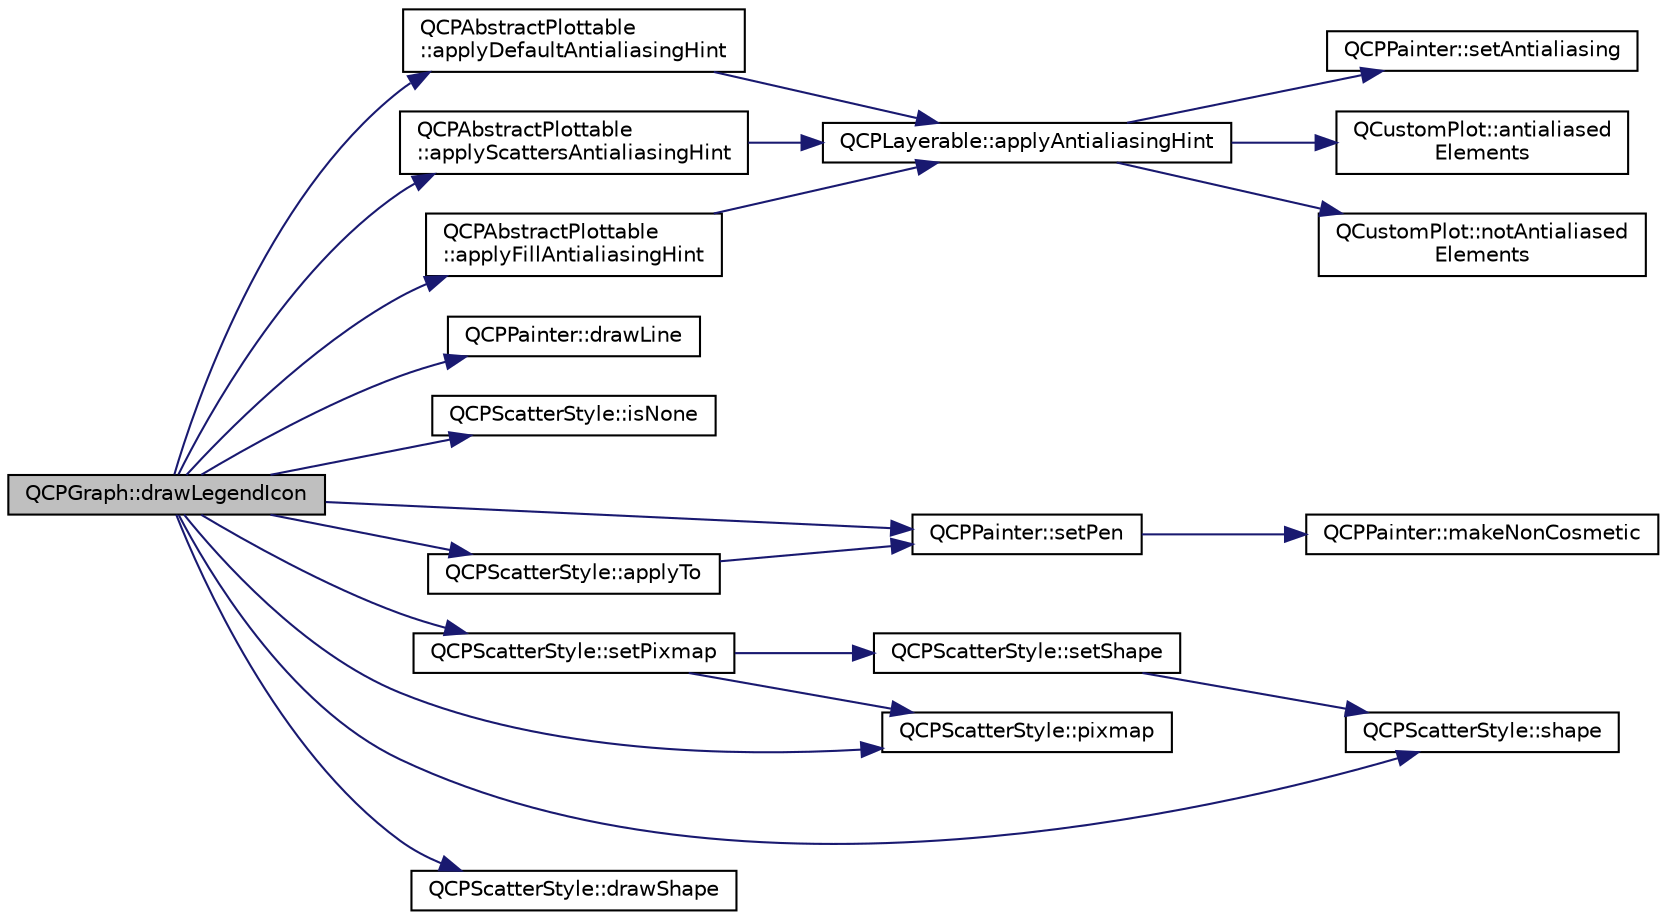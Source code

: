 digraph "QCPGraph::drawLegendIcon"
{
  edge [fontname="Helvetica",fontsize="10",labelfontname="Helvetica",labelfontsize="10"];
  node [fontname="Helvetica",fontsize="10",shape=record];
  rankdir="LR";
  Node226 [label="QCPGraph::drawLegendIcon",height=0.2,width=0.4,color="black", fillcolor="grey75", style="filled", fontcolor="black"];
  Node226 -> Node227 [color="midnightblue",fontsize="10",style="solid",fontname="Helvetica"];
  Node227 [label="QCPAbstractPlottable\l::applyFillAntialiasingHint",height=0.2,width=0.4,color="black", fillcolor="white", style="filled",URL="$d4/d89/class_q_c_p_abstract_plottable.html#a8d06a59ea23324cce6330ebf2262c0ed"];
  Node227 -> Node228 [color="midnightblue",fontsize="10",style="solid",fontname="Helvetica"];
  Node228 [label="QCPLayerable::applyAntialiasingHint",height=0.2,width=0.4,color="black", fillcolor="white", style="filled",URL="$d6/d4d/class_q_c_p_layerable.html#acb663e375d2d36dc5c55021ee5a2119b"];
  Node228 -> Node229 [color="midnightblue",fontsize="10",style="solid",fontname="Helvetica"];
  Node229 [label="QCustomPlot::notAntialiased\lElements",height=0.2,width=0.4,color="black", fillcolor="white", style="filled",URL="$dd/d9b/class_q_custom_plot.html#a75571bc5b2167e83def132fc993091b3"];
  Node228 -> Node230 [color="midnightblue",fontsize="10",style="solid",fontname="Helvetica"];
  Node230 [label="QCPPainter::setAntialiasing",height=0.2,width=0.4,color="black", fillcolor="white", style="filled",URL="$d3/db4/class_q_c_p_painter.html#aaba1deb9188244d9ea65b035112b4d05"];
  Node228 -> Node231 [color="midnightblue",fontsize="10",style="solid",fontname="Helvetica"];
  Node231 [label="QCustomPlot::antialiased\lElements",height=0.2,width=0.4,color="black", fillcolor="white", style="filled",URL="$dd/d9b/class_q_custom_plot.html#a631762eb183aceecee73d30e108641ee"];
  Node226 -> Node232 [color="midnightblue",fontsize="10",style="solid",fontname="Helvetica"];
  Node232 [label="QCPAbstractPlottable\l::applyDefaultAntialiasingHint",height=0.2,width=0.4,color="black", fillcolor="white", style="filled",URL="$d4/d89/class_q_c_p_abstract_plottable.html#a59a80773c5cefc05a0646ac8e1149ed5"];
  Node232 -> Node228 [color="midnightblue",fontsize="10",style="solid",fontname="Helvetica"];
  Node226 -> Node233 [color="midnightblue",fontsize="10",style="solid",fontname="Helvetica"];
  Node233 [label="QCPPainter::setPen",height=0.2,width=0.4,color="black", fillcolor="white", style="filled",URL="$d3/db4/class_q_c_p_painter.html#af9c7a4cd1791403901f8c5b82a150195"];
  Node233 -> Node234 [color="midnightblue",fontsize="10",style="solid",fontname="Helvetica"];
  Node234 [label="QCPPainter::makeNonCosmetic",height=0.2,width=0.4,color="black", fillcolor="white", style="filled",URL="$d3/db4/class_q_c_p_painter.html#a7e63fbcf47e35c6f2ecd11b8fef7c7d8"];
  Node226 -> Node235 [color="midnightblue",fontsize="10",style="solid",fontname="Helvetica"];
  Node235 [label="QCPPainter::drawLine",height=0.2,width=0.4,color="black", fillcolor="white", style="filled",URL="$d3/db4/class_q_c_p_painter.html#a0b4b1b9bd495e182c731774dc800e6e0"];
  Node226 -> Node236 [color="midnightblue",fontsize="10",style="solid",fontname="Helvetica"];
  Node236 [label="QCPScatterStyle::isNone",height=0.2,width=0.4,color="black", fillcolor="white", style="filled",URL="$d4/d51/class_q_c_p_scatter_style.html#a72db6bcb1e1abd6e53c1315dd3dea7e4"];
  Node226 -> Node237 [color="midnightblue",fontsize="10",style="solid",fontname="Helvetica"];
  Node237 [label="QCPAbstractPlottable\l::applyScattersAntialiasingHint",height=0.2,width=0.4,color="black", fillcolor="white", style="filled",URL="$d4/d89/class_q_c_p_abstract_plottable.html#ac95f26b15a1e5d9c7bd2c0a46d760fc9"];
  Node237 -> Node228 [color="midnightblue",fontsize="10",style="solid",fontname="Helvetica"];
  Node226 -> Node238 [color="midnightblue",fontsize="10",style="solid",fontname="Helvetica"];
  Node238 [label="QCPScatterStyle::shape",height=0.2,width=0.4,color="black", fillcolor="white", style="filled",URL="$d4/d51/class_q_c_p_scatter_style.html#af04cad55bd7f58a96da4fc6bc46a0a1e"];
  Node226 -> Node239 [color="midnightblue",fontsize="10",style="solid",fontname="Helvetica"];
  Node239 [label="QCPScatterStyle::pixmap",height=0.2,width=0.4,color="black", fillcolor="white", style="filled",URL="$d4/d51/class_q_c_p_scatter_style.html#a9b2d1a2ec0aac0c74f7582d14050e93a"];
  Node226 -> Node240 [color="midnightblue",fontsize="10",style="solid",fontname="Helvetica"];
  Node240 [label="QCPScatterStyle::setPixmap",height=0.2,width=0.4,color="black", fillcolor="white", style="filled",URL="$d4/d51/class_q_c_p_scatter_style.html#a5fb611d46acfac520d7b89a1c71d9246"];
  Node240 -> Node241 [color="midnightblue",fontsize="10",style="solid",fontname="Helvetica"];
  Node241 [label="QCPScatterStyle::setShape",height=0.2,width=0.4,color="black", fillcolor="white", style="filled",URL="$d4/d51/class_q_c_p_scatter_style.html#a7c641c4d4c6d29cb705d3887cfce91c1"];
  Node241 -> Node238 [color="midnightblue",fontsize="10",style="solid",fontname="Helvetica"];
  Node240 -> Node239 [color="midnightblue",fontsize="10",style="solid",fontname="Helvetica"];
  Node226 -> Node242 [color="midnightblue",fontsize="10",style="solid",fontname="Helvetica"];
  Node242 [label="QCPScatterStyle::applyTo",height=0.2,width=0.4,color="black", fillcolor="white", style="filled",URL="$d4/d51/class_q_c_p_scatter_style.html#afd8044ece445300499ca0dc164821e0f"];
  Node242 -> Node233 [color="midnightblue",fontsize="10",style="solid",fontname="Helvetica"];
  Node226 -> Node243 [color="midnightblue",fontsize="10",style="solid",fontname="Helvetica"];
  Node243 [label="QCPScatterStyle::drawShape",height=0.2,width=0.4,color="black", fillcolor="white", style="filled",URL="$d4/d51/class_q_c_p_scatter_style.html#a2b3964961b6cbfbc87be6e1e3a6f3c96"];
}
